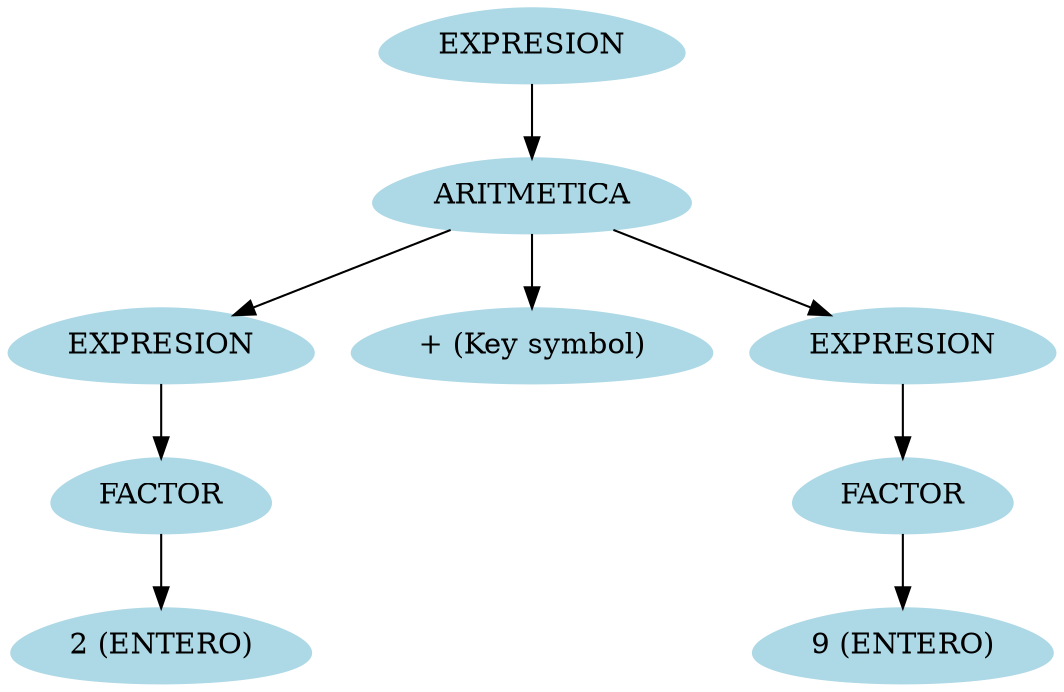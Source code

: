 digraph grafo{
node [shape = egg];
63238509[label="EXPRESION", style = filled, color = lightblue];
11679222[label="ARITMETICA", style = filled, color = lightblue];
63238509->11679222;
35410979[label="EXPRESION", style = filled, color = lightblue];
11679222->35410979;
57416410[label="FACTOR", style = filled, color = lightblue];
35410979->57416410;
61940669[label="2 (ENTERO)", style = filled, color = lightblue];
57416410->61940669;
15193904[label="+ (Key symbol)", style = filled, color = lightblue];
11679222->15193904;
6303833[label="EXPRESION", style = filled, color = lightblue];
11679222->6303833;
40452378[label="FACTOR", style = filled, color = lightblue];
6303833->40452378;
36009496[label="9 (ENTERO)", style = filled, color = lightblue];
40452378->36009496;
}
